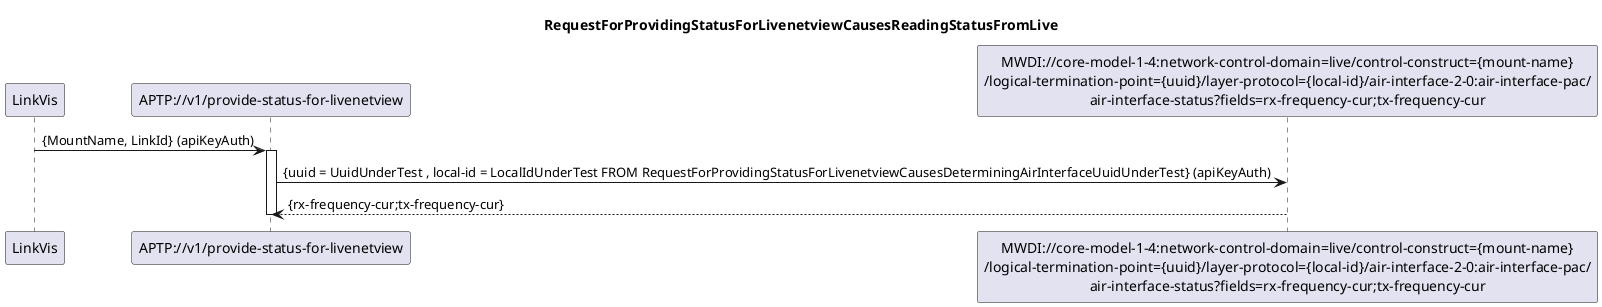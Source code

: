 @startuml ReadingStatusFromLive
skinparam responseMessageBelowArrow true

title
RequestForProvidingStatusForLivenetviewCausesReadingStatusFromLive
end title

participant "LinkVis" as LinkVis
participant "APTP://v1/provide-status-for-livenetview" as APTP_Status
participant "MWDI://core-model-1-4:network-control-domain=live/control-construct={mount-name}\n/logical-termination-point={uuid}/layer-protocol={local-id}/air-interface-2-0:air-interface-pac/\nair-interface-status?fields=rx-frequency-cur;tx-frequency-cur" as MwdiStatus

LinkVis -> APTP_Status: {MountName, LinkId} (apiKeyAuth)
activate APTP_Status

APTP_Status -> MwdiStatus: {uuid = UuidUnderTest , local-id = LocalIdUnderTest FROM RequestForProvidingStatusForLivenetviewCausesDeterminingAirInterfaceUuidUnderTest} (apiKeyAuth)
MwdiStatus --> APTP_Status: {rx-frequency-cur;tx-frequency-cur}

deactivate APTP_Status

@enduml